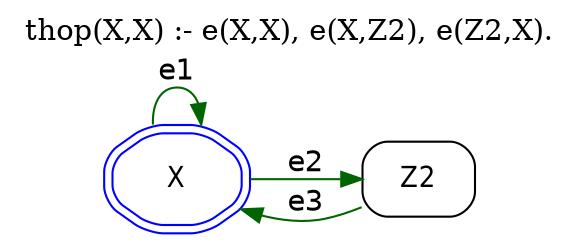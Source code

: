 digraph G {
	graph [bb="0,0,236,100",
		label="thop(X,X) :- e(X,X), e(X,Z2), e(Z2,X).",
		labelloc=t,
		lheight=0.21,
		lp="118,88.5",
		lwidth=3.06,
		rankdir=LR
	];
	node [label="\N"];
	X	 [color=blue,
		fontname="Helvetica-Narrow",
		height=0.61111,
		pos="65,22",
		shape=doubleoctagon,
		style=rounded,
		width=0.86111];
	X -> X	 [color=darkgreen,
		fontname=helvetica,
		label=e1,
		lp="65,69.5",
		pos="e,75.374,44.212 54.626,44.212 53.776,53.795 57.234,62 65,62 69.732,62 72.865,58.953 74.398,54.405"];
	Z2	 [fontname="Helvetica-Narrow",
		height=0.5,
		pos="175,22",
		shape=box,
		style=rounded,
		width=0.75];
	X -> Z2	 [color=darkgreen,
		fontname=helvetica,
		label=e2,
		lp="122,29.5",
		pos="e,147.81,22 96.227,22 109.06,22 124.03,22 137.45,22"];
	Z2 -> X	 [color=darkgreen,
		fontname=helvetica,
		label=e3,
		lp="122,10.5",
		pos="e,90.374,8.6161 147.95,8.5411 142.16,6.2446 135.98,4.2116 130,3 120.16,1.0088 109.66,2.4573 100.03,5.2733"];
}
